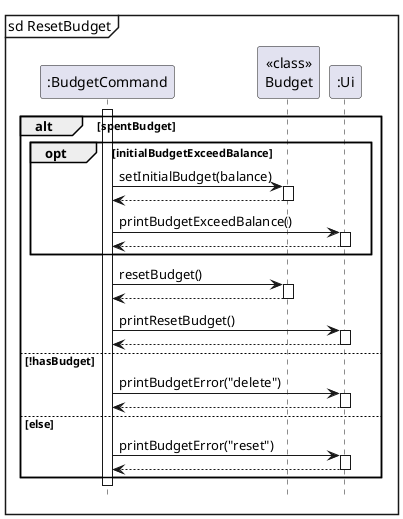 @startuml

autoactivate on

mainframe sd ResetBudget
participant ":BudgetCommand" as BudgetCommand
participant "<<class>>\nBudget" as Budget
participant ":Ui" as Ui

activate BudgetCommand

alt spentBudget
    opt initialBudgetExceedBalance
        BudgetCommand -> Budget: setInitialBudget(balance)
        return
        BudgetCommand -> Ui: printBudgetExceedBalance()
        return
    end
    BudgetCommand -> Budget: resetBudget()
    return
    BudgetCommand -> Ui: printResetBudget()
    return
else !hasBudget
    BudgetCommand -> Ui: printBudgetError("delete")
    return
else else
    BudgetCommand -> Ui: printBudgetError("reset")
    return
end

hide footbox
@enduml